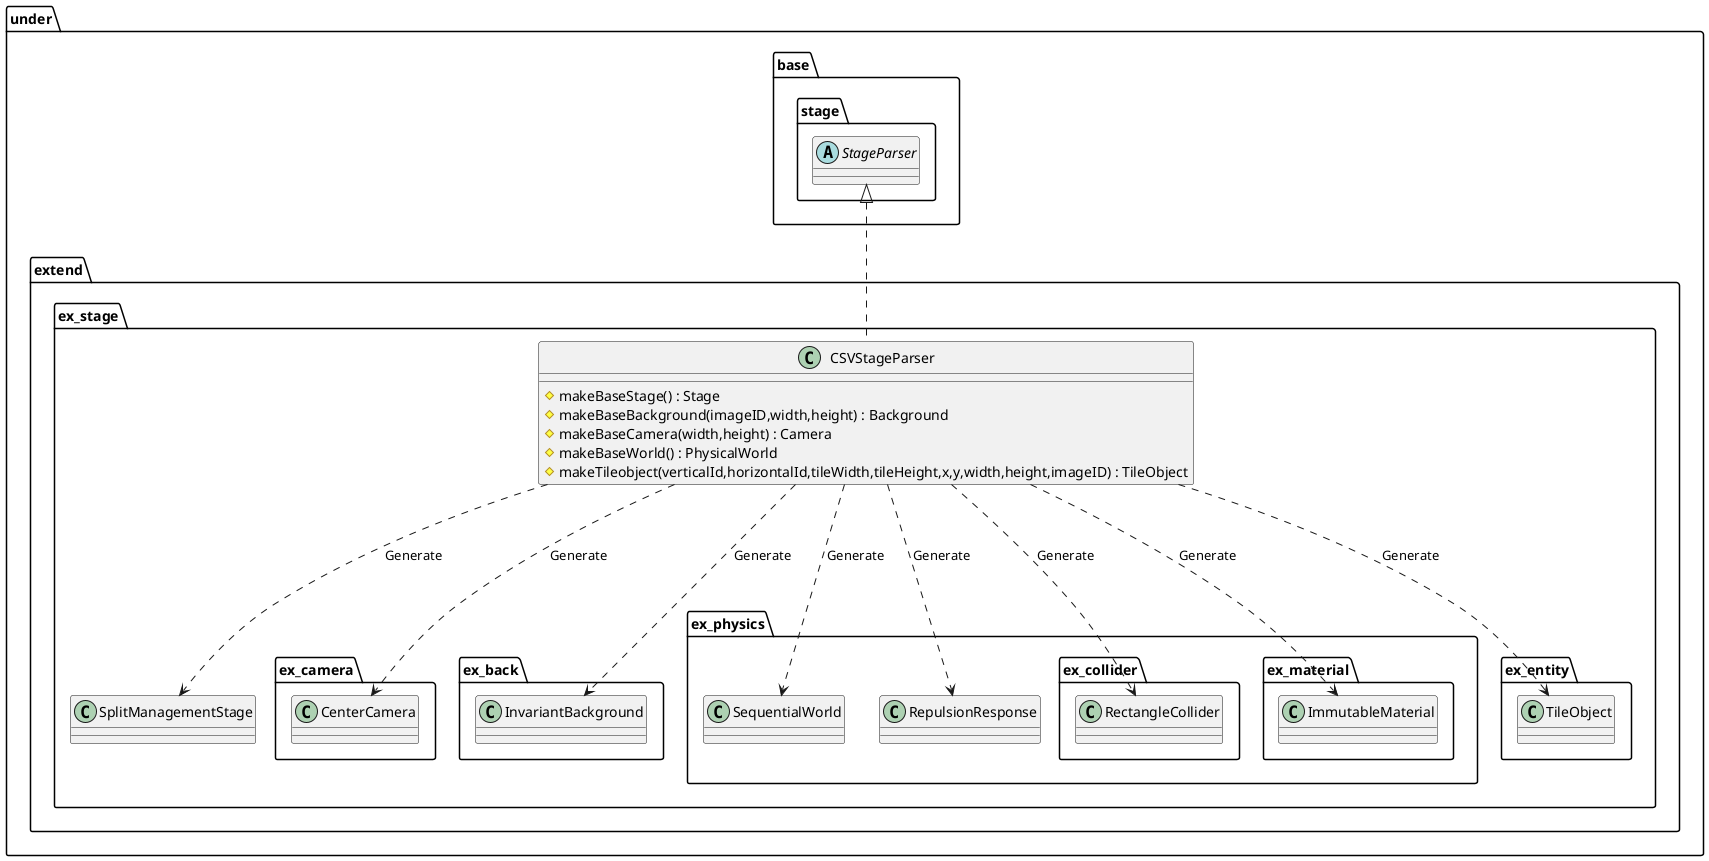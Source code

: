 @startuml ParserCSV

package under {
    package extend {
        package ex_stage {
            class CSVStageParser {
                #makeBaseStage() : Stage
                #makeBaseBackground(imageID,width,height) : Background
                #makeBaseCamera(width,height) : Camera
                #makeBaseWorld() : PhysicalWorld
                #makeTileobject(verticalId,horizontalId,tileWidth,tileHeight,x,y,width,height,imageID) : TileObject
            }
        }
    }
}

package under {
    package base {
        package stage {
            abstract StageParser
        }
    }
    package extend {
        package ex_stage {
            class SplitManagementStage
            package ex_camera {
                class CenterCamera
            }
            package ex_back {
                class InvariantBackground
            }
            package ex_physics {
                class SequentialWorld
                class RepulsionResponse
                package ex_collider {
                    class RectangleCollider
                }
                package ex_material {
                    class ImmutableMaterial
                }
            }
            package ex_entity {
                class TileObject
            }
        }
    }
}

CSVStageParser ...> SplitManagementStage : Generate
CSVStageParser ...> CenterCamera : Generate
CSVStageParser ...> InvariantBackground : Generate
CSVStageParser ...> SequentialWorld : Generate
CSVStageParser ...> RepulsionResponse : Generate
CSVStageParser ...> TileObject : Generate
CSVStageParser ...> RectangleCollider : Generate
CSVStageParser ...> ImmutableMaterial : Generate

StageParser <|.. CSVStageParser

@enduml
